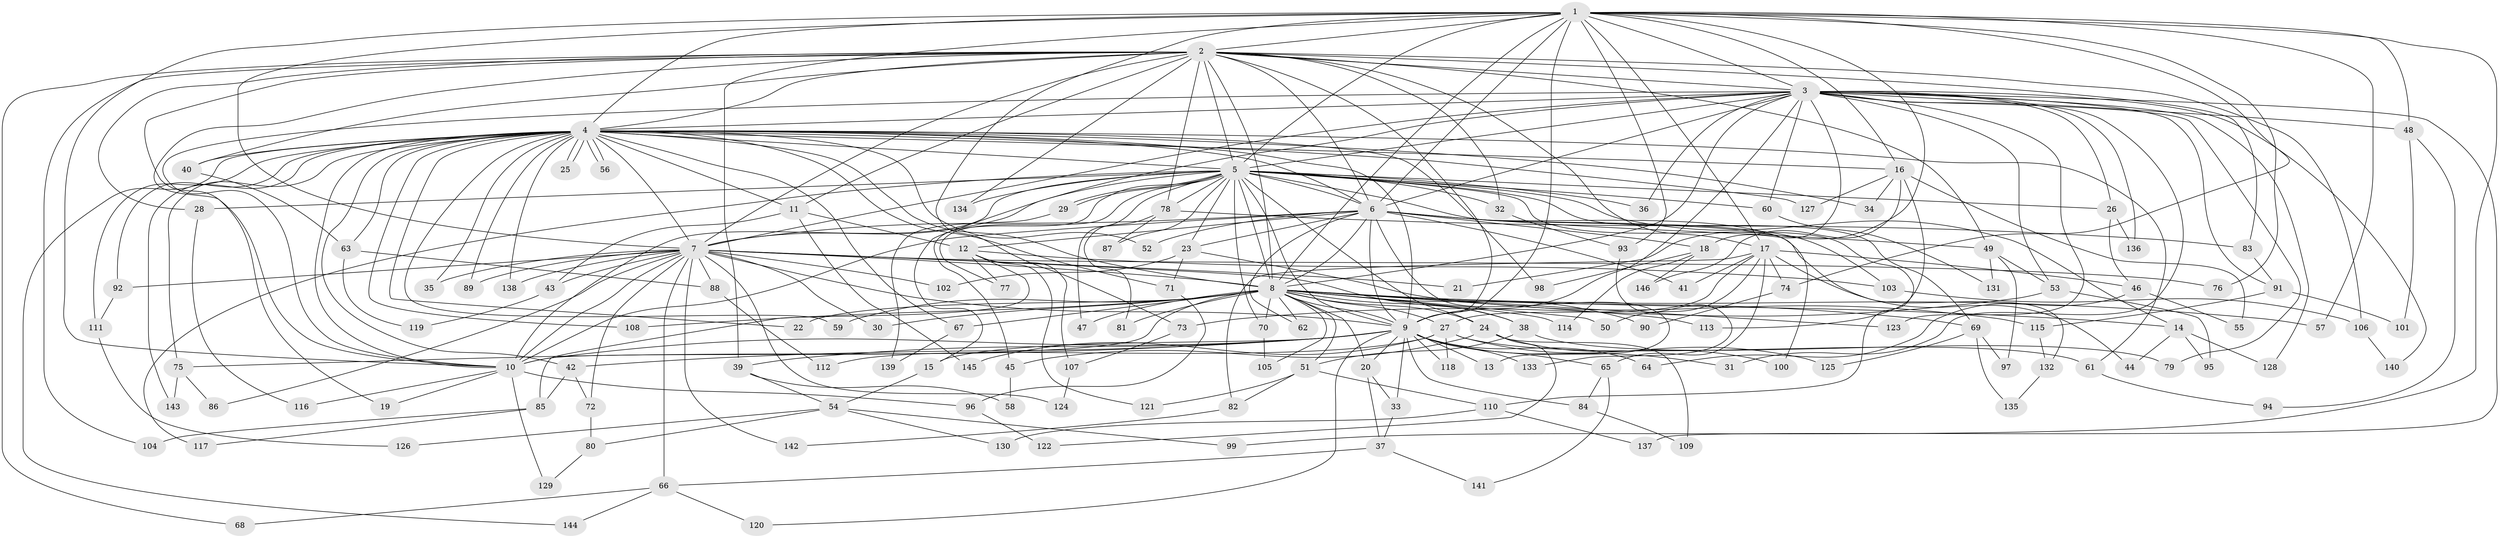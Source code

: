 // Generated by graph-tools (version 1.1) at 2025/01/03/09/25 03:01:19]
// undirected, 146 vertices, 317 edges
graph export_dot {
graph [start="1"]
  node [color=gray90,style=filled];
  1;
  2;
  3;
  4;
  5;
  6;
  7;
  8;
  9;
  10;
  11;
  12;
  13;
  14;
  15;
  16;
  17;
  18;
  19;
  20;
  21;
  22;
  23;
  24;
  25;
  26;
  27;
  28;
  29;
  30;
  31;
  32;
  33;
  34;
  35;
  36;
  37;
  38;
  39;
  40;
  41;
  42;
  43;
  44;
  45;
  46;
  47;
  48;
  49;
  50;
  51;
  52;
  53;
  54;
  55;
  56;
  57;
  58;
  59;
  60;
  61;
  62;
  63;
  64;
  65;
  66;
  67;
  68;
  69;
  70;
  71;
  72;
  73;
  74;
  75;
  76;
  77;
  78;
  79;
  80;
  81;
  82;
  83;
  84;
  85;
  86;
  87;
  88;
  89;
  90;
  91;
  92;
  93;
  94;
  95;
  96;
  97;
  98;
  99;
  100;
  101;
  102;
  103;
  104;
  105;
  106;
  107;
  108;
  109;
  110;
  111;
  112;
  113;
  114;
  115;
  116;
  117;
  118;
  119;
  120;
  121;
  122;
  123;
  124;
  125;
  126;
  127;
  128;
  129;
  130;
  131;
  132;
  133;
  134;
  135;
  136;
  137;
  138;
  139;
  140;
  141;
  142;
  143;
  144;
  145;
  146;
  1 -- 2;
  1 -- 3;
  1 -- 4;
  1 -- 5;
  1 -- 6;
  1 -- 7;
  1 -- 8;
  1 -- 9;
  1 -- 10;
  1 -- 16;
  1 -- 17;
  1 -- 21;
  1 -- 39;
  1 -- 48;
  1 -- 57;
  1 -- 73;
  1 -- 74;
  1 -- 76;
  1 -- 93;
  1 -- 99;
  2 -- 3;
  2 -- 4;
  2 -- 5;
  2 -- 6;
  2 -- 7;
  2 -- 8;
  2 -- 9;
  2 -- 10;
  2 -- 11;
  2 -- 17;
  2 -- 19;
  2 -- 28;
  2 -- 32;
  2 -- 40;
  2 -- 49;
  2 -- 68;
  2 -- 78;
  2 -- 83;
  2 -- 104;
  2 -- 106;
  2 -- 134;
  3 -- 4;
  3 -- 5;
  3 -- 6;
  3 -- 7;
  3 -- 8;
  3 -- 9;
  3 -- 10;
  3 -- 15;
  3 -- 18;
  3 -- 26;
  3 -- 31;
  3 -- 36;
  3 -- 48;
  3 -- 53;
  3 -- 60;
  3 -- 79;
  3 -- 91;
  3 -- 123;
  3 -- 128;
  3 -- 136;
  3 -- 137;
  3 -- 140;
  4 -- 5;
  4 -- 6;
  4 -- 7;
  4 -- 8;
  4 -- 9;
  4 -- 10;
  4 -- 11;
  4 -- 16;
  4 -- 22;
  4 -- 25;
  4 -- 25;
  4 -- 34;
  4 -- 35;
  4 -- 40;
  4 -- 42;
  4 -- 52;
  4 -- 56;
  4 -- 56;
  4 -- 59;
  4 -- 61;
  4 -- 63;
  4 -- 67;
  4 -- 71;
  4 -- 75;
  4 -- 89;
  4 -- 92;
  4 -- 98;
  4 -- 108;
  4 -- 111;
  4 -- 127;
  4 -- 138;
  4 -- 143;
  4 -- 144;
  5 -- 6;
  5 -- 7;
  5 -- 8;
  5 -- 9;
  5 -- 10;
  5 -- 14;
  5 -- 23;
  5 -- 24;
  5 -- 26;
  5 -- 28;
  5 -- 29;
  5 -- 29;
  5 -- 32;
  5 -- 36;
  5 -- 45;
  5 -- 47;
  5 -- 60;
  5 -- 69;
  5 -- 70;
  5 -- 77;
  5 -- 78;
  5 -- 87;
  5 -- 100;
  5 -- 110;
  5 -- 117;
  5 -- 134;
  6 -- 7;
  6 -- 8;
  6 -- 9;
  6 -- 10;
  6 -- 12;
  6 -- 13;
  6 -- 18;
  6 -- 23;
  6 -- 41;
  6 -- 49;
  6 -- 52;
  6 -- 62;
  6 -- 103;
  6 -- 132;
  7 -- 8;
  7 -- 9;
  7 -- 10;
  7 -- 21;
  7 -- 30;
  7 -- 35;
  7 -- 38;
  7 -- 43;
  7 -- 66;
  7 -- 72;
  7 -- 76;
  7 -- 86;
  7 -- 88;
  7 -- 89;
  7 -- 92;
  7 -- 102;
  7 -- 124;
  7 -- 138;
  7 -- 142;
  8 -- 9;
  8 -- 10;
  8 -- 14;
  8 -- 20;
  8 -- 22;
  8 -- 24;
  8 -- 27;
  8 -- 30;
  8 -- 38;
  8 -- 47;
  8 -- 50;
  8 -- 51;
  8 -- 57;
  8 -- 59;
  8 -- 62;
  8 -- 67;
  8 -- 69;
  8 -- 70;
  8 -- 81;
  8 -- 90;
  8 -- 105;
  8 -- 108;
  8 -- 113;
  8 -- 114;
  8 -- 123;
  9 -- 10;
  9 -- 13;
  9 -- 15;
  9 -- 20;
  9 -- 31;
  9 -- 33;
  9 -- 39;
  9 -- 42;
  9 -- 64;
  9 -- 65;
  9 -- 75;
  9 -- 84;
  9 -- 118;
  9 -- 120;
  9 -- 133;
  10 -- 19;
  10 -- 96;
  10 -- 116;
  10 -- 129;
  11 -- 12;
  11 -- 43;
  11 -- 145;
  12 -- 77;
  12 -- 85;
  12 -- 103;
  12 -- 107;
  12 -- 121;
  14 -- 44;
  14 -- 95;
  14 -- 128;
  15 -- 54;
  16 -- 34;
  16 -- 55;
  16 -- 113;
  16 -- 127;
  16 -- 146;
  17 -- 27;
  17 -- 41;
  17 -- 44;
  17 -- 46;
  17 -- 50;
  17 -- 65;
  17 -- 74;
  17 -- 82;
  18 -- 98;
  18 -- 114;
  18 -- 146;
  20 -- 33;
  20 -- 37;
  23 -- 71;
  23 -- 102;
  23 -- 115;
  24 -- 45;
  24 -- 100;
  24 -- 109;
  24 -- 122;
  26 -- 46;
  26 -- 136;
  27 -- 61;
  27 -- 112;
  27 -- 118;
  27 -- 125;
  27 -- 145;
  28 -- 116;
  29 -- 139;
  32 -- 93;
  33 -- 37;
  37 -- 66;
  37 -- 141;
  38 -- 51;
  38 -- 79;
  39 -- 54;
  39 -- 58;
  40 -- 63;
  42 -- 72;
  42 -- 85;
  43 -- 119;
  45 -- 58;
  46 -- 55;
  46 -- 64;
  48 -- 94;
  48 -- 101;
  49 -- 53;
  49 -- 97;
  49 -- 131;
  51 -- 82;
  51 -- 110;
  51 -- 121;
  53 -- 73;
  53 -- 95;
  54 -- 80;
  54 -- 99;
  54 -- 126;
  54 -- 130;
  60 -- 131;
  61 -- 94;
  63 -- 88;
  63 -- 119;
  65 -- 84;
  65 -- 141;
  66 -- 68;
  66 -- 120;
  66 -- 144;
  67 -- 139;
  69 -- 97;
  69 -- 125;
  69 -- 135;
  70 -- 105;
  71 -- 96;
  72 -- 80;
  73 -- 107;
  74 -- 90;
  75 -- 86;
  75 -- 143;
  78 -- 81;
  78 -- 83;
  78 -- 87;
  80 -- 129;
  82 -- 142;
  83 -- 91;
  84 -- 109;
  85 -- 104;
  85 -- 117;
  88 -- 112;
  91 -- 101;
  91 -- 115;
  92 -- 111;
  93 -- 133;
  96 -- 122;
  103 -- 106;
  106 -- 140;
  107 -- 124;
  110 -- 130;
  110 -- 137;
  111 -- 126;
  115 -- 132;
  132 -- 135;
}
